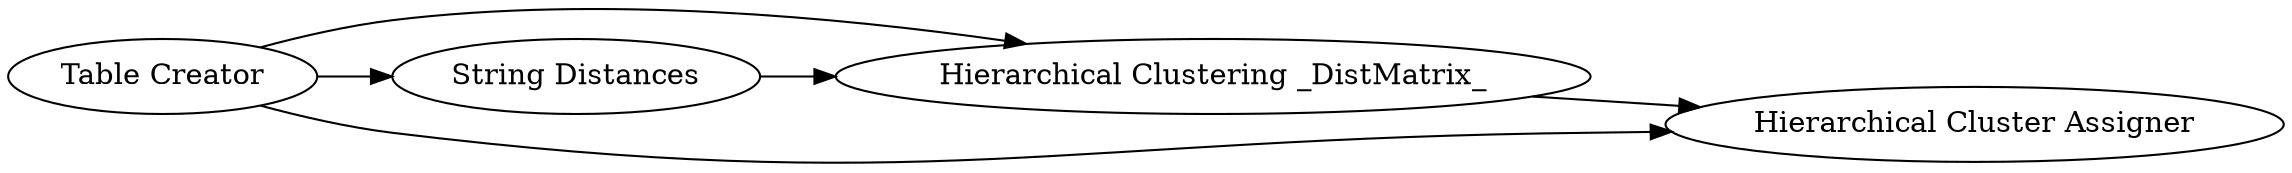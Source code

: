 digraph {
	49 -> 50
	46 -> 49
	41 -> 49
	41 -> 50
	41 -> 46
	46 [label="String Distances"]
	49 [label="Hierarchical Clustering _DistMatrix_"]
	41 [label="Table Creator"]
	50 [label="Hierarchical Cluster Assigner"]
	rankdir=LR
}
